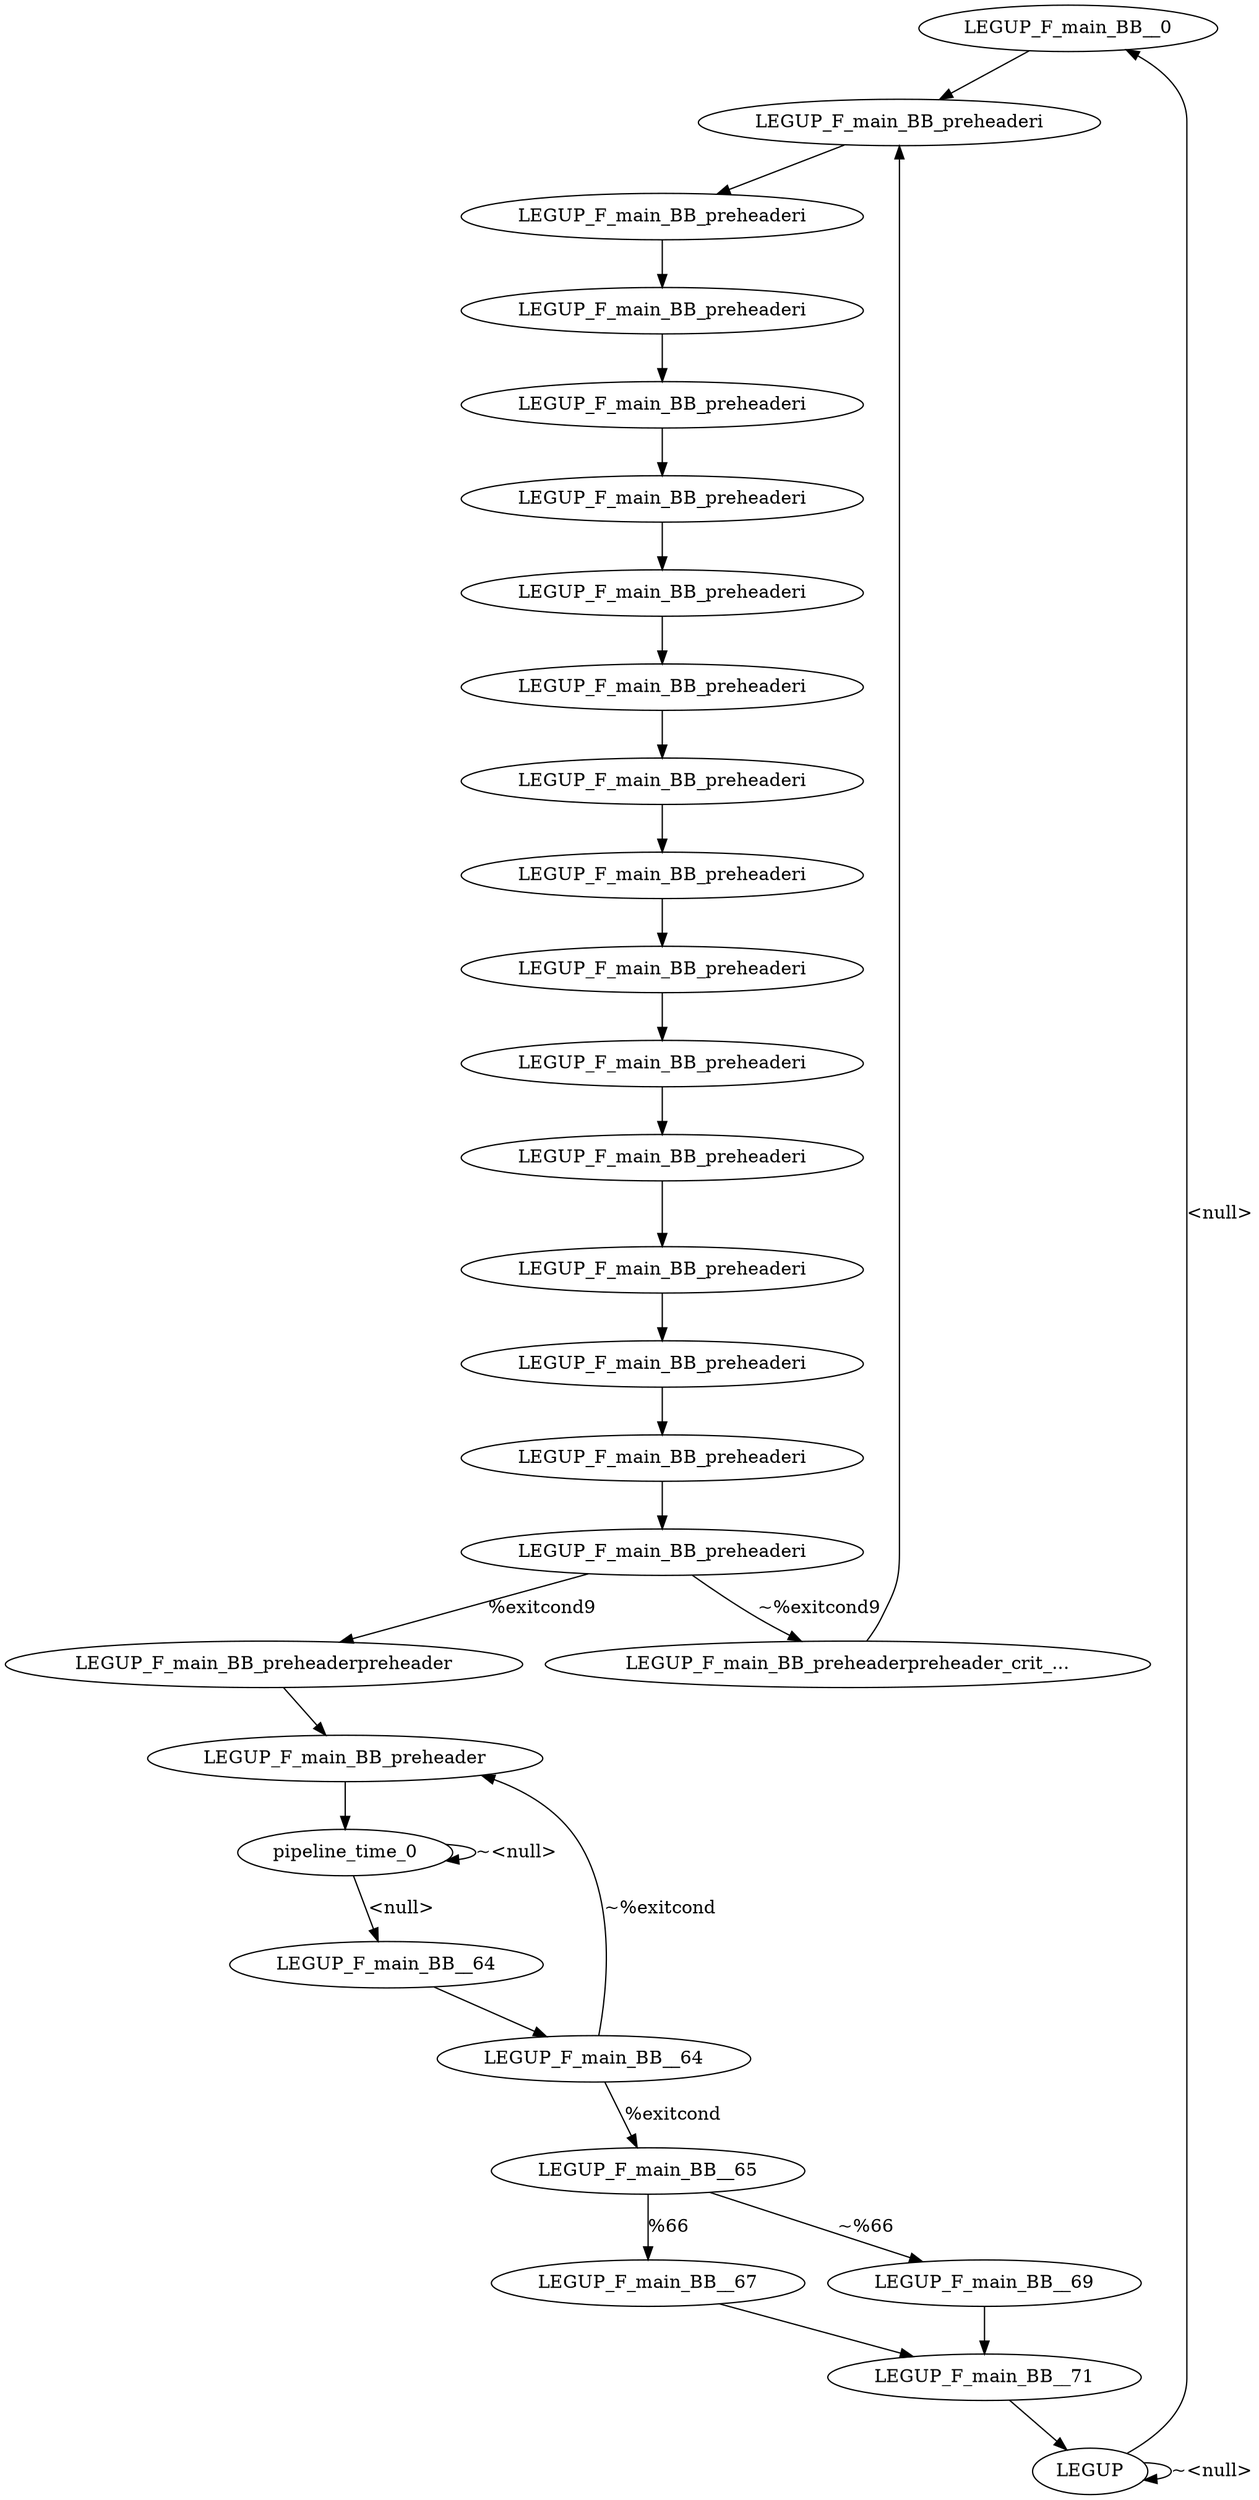 digraph {
Node0x29ef050[label="LEGUP_F_main_BB__0"];
Node0x29eeeb0[label="LEGUP"];
Node0x29eeeb0 -> Node0x29ef050[label="<null>"];
Node0x29eeeb0 -> Node0x29eeeb0[label="~<null>"];
Node0x29f8c40[label="LEGUP_F_main_BB_preheaderi"];
Node0x29ef050 -> Node0x29f8c40;
Node0x29f8d10[label="LEGUP_F_main_BB_preheaderi"];
Node0x29f8c40 -> Node0x29f8d10;
Node0x29f8de0[label="LEGUP_F_main_BB_preheaderi"];
Node0x29f8d10 -> Node0x29f8de0;
Node0x29f8eb0[label="LEGUP_F_main_BB_preheaderi"];
Node0x29f8de0 -> Node0x29f8eb0;
Node0x29f7800[label="LEGUP_F_main_BB_preheaderi"];
Node0x29f8eb0 -> Node0x29f7800;
Node0x29f78d0[label="LEGUP_F_main_BB_preheaderi"];
Node0x29f7800 -> Node0x29f78d0;
Node0x29f79a0[label="LEGUP_F_main_BB_preheaderi"];
Node0x29f78d0 -> Node0x29f79a0;
Node0x29f7a70[label="LEGUP_F_main_BB_preheaderi"];
Node0x29f79a0 -> Node0x29f7a70;
Node0x29f7b40[label="LEGUP_F_main_BB_preheaderi"];
Node0x29f7a70 -> Node0x29f7b40;
Node0x29f7c10[label="LEGUP_F_main_BB_preheaderi"];
Node0x29f7b40 -> Node0x29f7c10;
Node0x29f7ce0[label="LEGUP_F_main_BB_preheaderi"];
Node0x29f7c10 -> Node0x29f7ce0;
Node0x29f7db0[label="LEGUP_F_main_BB_preheaderi"];
Node0x29f7ce0 -> Node0x29f7db0;
Node0x29f7e80[label="LEGUP_F_main_BB_preheaderi"];
Node0x29f7db0 -> Node0x29f7e80;
Node0x29f7f50[label="LEGUP_F_main_BB_preheaderi"];
Node0x29f7e80 -> Node0x29f7f50;
Node0x29f8020[label="LEGUP_F_main_BB_preheaderi"];
Node0x29f7f50 -> Node0x29f8020;
Node0x29f80f0[label="LEGUP_F_main_BB_preheaderi"];
Node0x29f8020 -> Node0x29f80f0;
Node0x29f81c0[label="LEGUP_F_main_BB_preheaderpreheader"];
Node0x29f80f0 -> Node0x29f81c0[label="%exitcond9"];
Node0x29f8290[label="LEGUP_F_main_BB_preheaderpreheader_crit_..."];
Node0x29f80f0 -> Node0x29f8290[label="~%exitcond9"];
Node0x29f8360[label="LEGUP_F_main_BB_preheader"];
Node0x29f81c0 -> Node0x29f8360;
Node0x29f8290 -> Node0x29f8c40;
Node0x29f8430[label="pipeline_time_0"];
Node0x29f8360 -> Node0x29f8430;
Node0x29f8500[label="LEGUP_F_main_BB__64"];
Node0x29f8430 -> Node0x29f8500[label="<null>"];
Node0x29f8430 -> Node0x29f8430[label="~<null>"];
Node0x29f85d0[label="LEGUP_F_main_BB__64"];
Node0x29f8500 -> Node0x29f85d0;
Node0x29f86e0[label="LEGUP_F_main_BB__65"];
Node0x29f85d0 -> Node0x29f86e0[label="%exitcond"];
Node0x29f85d0 -> Node0x29f8360[label="~%exitcond"];
Node0x29f26d0[label="LEGUP_F_main_BB__67"];
Node0x29f86e0 -> Node0x29f26d0[label="%66"];
Node0x29f27e0[label="LEGUP_F_main_BB__69"];
Node0x29f86e0 -> Node0x29f27e0[label="~%66"];
Node0x29f28f0[label="LEGUP_F_main_BB__71"];
Node0x29f26d0 -> Node0x29f28f0;
Node0x29f27e0 -> Node0x29f28f0;
Node0x29f28f0 -> Node0x29eeeb0;
}
